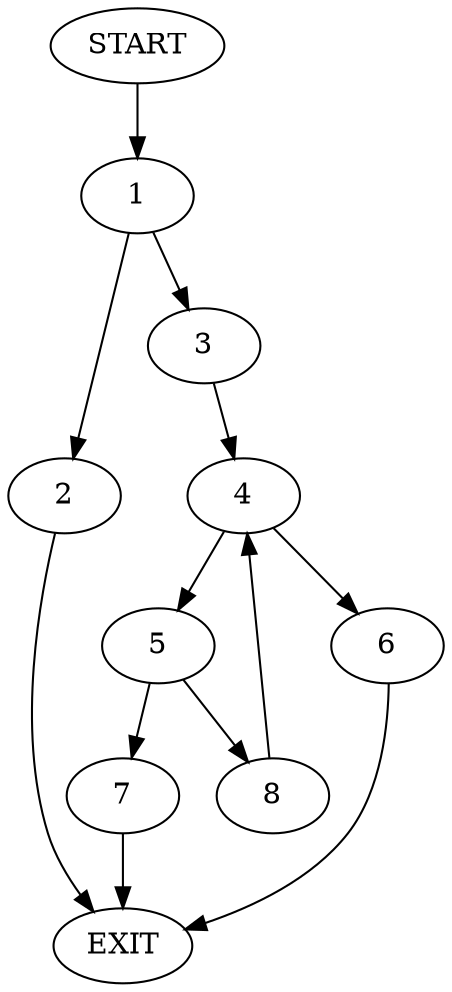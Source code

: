 digraph {
0 [label="START"]
9 [label="EXIT"]
0 -> 1
1 -> 2
1 -> 3
3 -> 4
2 -> 9
4 -> 5
4 -> 6
5 -> 7
5 -> 8
6 -> 9
8 -> 4
7 -> 9
}

